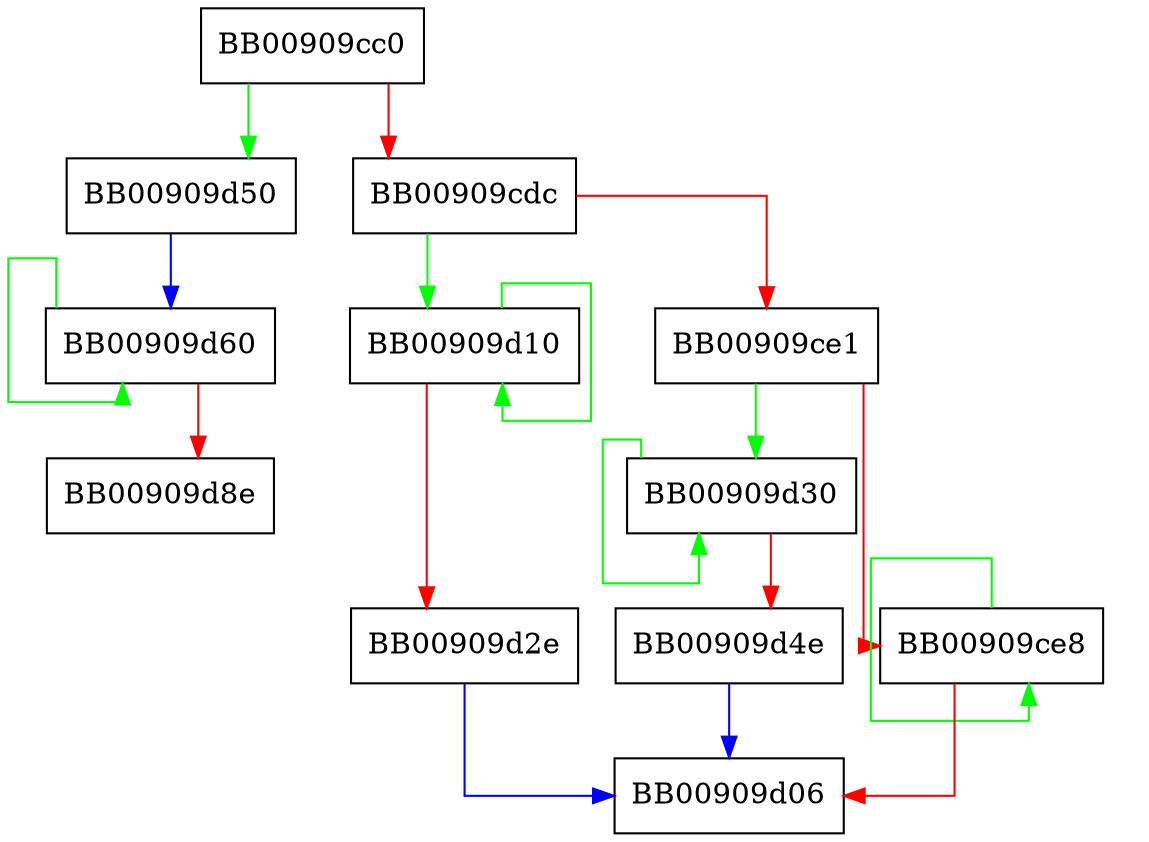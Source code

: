 digraph _itoa_word {
  node [shape="box"];
  graph [splines=ortho];
  BB00909cc0 -> BB00909d50 [color="green"];
  BB00909cc0 -> BB00909cdc [color="red"];
  BB00909cdc -> BB00909d10 [color="green"];
  BB00909cdc -> BB00909ce1 [color="red"];
  BB00909ce1 -> BB00909d30 [color="green"];
  BB00909ce1 -> BB00909ce8 [color="red"];
  BB00909ce8 -> BB00909ce8 [color="green"];
  BB00909ce8 -> BB00909d06 [color="red"];
  BB00909d10 -> BB00909d10 [color="green"];
  BB00909d10 -> BB00909d2e [color="red"];
  BB00909d2e -> BB00909d06 [color="blue"];
  BB00909d30 -> BB00909d30 [color="green"];
  BB00909d30 -> BB00909d4e [color="red"];
  BB00909d4e -> BB00909d06 [color="blue"];
  BB00909d50 -> BB00909d60 [color="blue"];
  BB00909d60 -> BB00909d60 [color="green"];
  BB00909d60 -> BB00909d8e [color="red"];
}